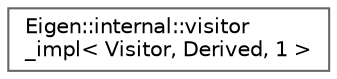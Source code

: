 digraph "类继承关系图"
{
 // LATEX_PDF_SIZE
  bgcolor="transparent";
  edge [fontname=Helvetica,fontsize=10,labelfontname=Helvetica,labelfontsize=10];
  node [fontname=Helvetica,fontsize=10,shape=box,height=0.2,width=0.4];
  rankdir="LR";
  Node0 [id="Node000000",label="Eigen::internal::visitor\l_impl\< Visitor, Derived, 1 \>",height=0.2,width=0.4,color="grey40", fillcolor="white", style="filled",URL="$struct_eigen_1_1internal_1_1visitor__impl_3_01_visitor_00_01_derived_00_011_01_4.html",tooltip=" "];
}

